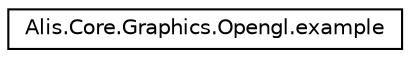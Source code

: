 digraph "Graphical Class Hierarchy"
{
 // LATEX_PDF_SIZE
  edge [fontname="Helvetica",fontsize="10",labelfontname="Helvetica",labelfontsize="10"];
  node [fontname="Helvetica",fontsize="10",shape=record];
  rankdir="LR";
  Node0 [label="Alis.Core.Graphics.Opengl.example",height=0.2,width=0.4,color="black", fillcolor="white", style="filled",URL="$class_alis_1_1_core_1_1_graphics_1_1_opengl_1_1example.html",tooltip="The example class"];
}
